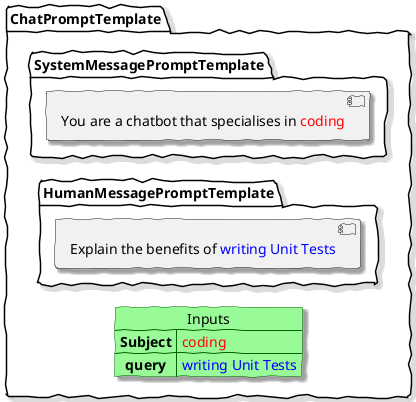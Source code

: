 @startuml
skinparam handwritten true
skinparam shadowing true


skinparam map {
    BackgroundColor PaleGreen
    BorderColor DarkGreen
}
left to right direction 

package  "ChatPromptTemplate"  {
map Inputs  {
 **Subject** => <color:red>coding
 **query** => <color:blue>writing Unit Tests
}
 package "SystemMessagePromptTemplate" {
    ["You are a chatbot that specialises in <color:red>coding"]
    }
    package "HumanMessagePromptTemplate"  {
    ["Explain the benefits of <color:blue>writing Unit Tests"]
  }

}



@enduml